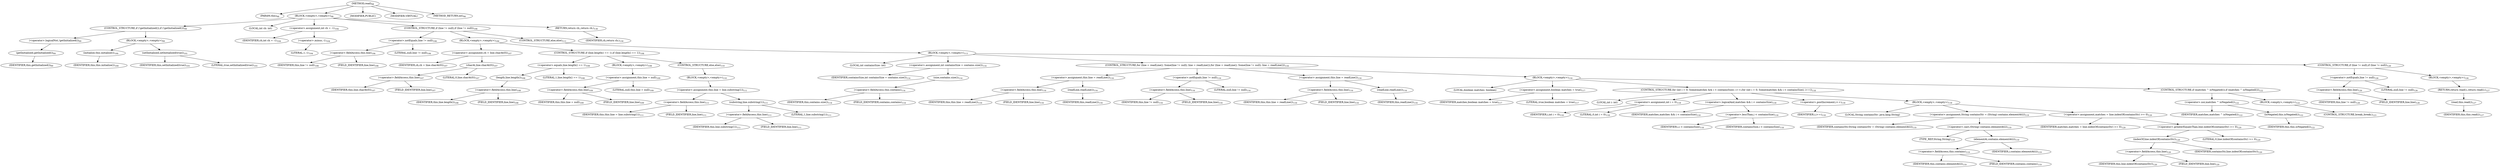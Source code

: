 digraph "read" {  
"117" [label = <(METHOD,read)<SUB>98</SUB>> ]
"8" [label = <(PARAM,this)<SUB>98</SUB>> ]
"118" [label = <(BLOCK,&lt;empty&gt;,&lt;empty&gt;)<SUB>98</SUB>> ]
"119" [label = <(CONTROL_STRUCTURE,if (!getInitialized()),if (!getInitialized()))<SUB>99</SUB>> ]
"120" [label = <(&lt;operator&gt;.logicalNot,!getInitialized())<SUB>99</SUB>> ]
"121" [label = <(getInitialized,getInitialized())<SUB>99</SUB>> ]
"7" [label = <(IDENTIFIER,this,getInitialized())<SUB>99</SUB>> ]
"122" [label = <(BLOCK,&lt;empty&gt;,&lt;empty&gt;)<SUB>99</SUB>> ]
"123" [label = <(initialize,this.initialize())<SUB>100</SUB>> ]
"9" [label = <(IDENTIFIER,this,this.initialize())<SUB>100</SUB>> ]
"124" [label = <(setInitialized,setInitialized(true))<SUB>101</SUB>> ]
"10" [label = <(IDENTIFIER,this,setInitialized(true))<SUB>101</SUB>> ]
"125" [label = <(LITERAL,true,setInitialized(true))<SUB>101</SUB>> ]
"126" [label = <(LOCAL,int ch: int)> ]
"127" [label = <(&lt;operator&gt;.assignment,int ch = -1)<SUB>104</SUB>> ]
"128" [label = <(IDENTIFIER,ch,int ch = -1)<SUB>104</SUB>> ]
"129" [label = <(&lt;operator&gt;.minus,-1)<SUB>104</SUB>> ]
"130" [label = <(LITERAL,1,-1)<SUB>104</SUB>> ]
"131" [label = <(CONTROL_STRUCTURE,if (line != null),if (line != null))<SUB>106</SUB>> ]
"132" [label = <(&lt;operator&gt;.notEquals,line != null)<SUB>106</SUB>> ]
"133" [label = <(&lt;operator&gt;.fieldAccess,this.line)<SUB>106</SUB>> ]
"134" [label = <(IDENTIFIER,this,line != null)<SUB>106</SUB>> ]
"135" [label = <(FIELD_IDENTIFIER,line,line)<SUB>106</SUB>> ]
"136" [label = <(LITERAL,null,line != null)<SUB>106</SUB>> ]
"137" [label = <(BLOCK,&lt;empty&gt;,&lt;empty&gt;)<SUB>106</SUB>> ]
"138" [label = <(&lt;operator&gt;.assignment,ch = line.charAt(0))<SUB>107</SUB>> ]
"139" [label = <(IDENTIFIER,ch,ch = line.charAt(0))<SUB>107</SUB>> ]
"140" [label = <(charAt,line.charAt(0))<SUB>107</SUB>> ]
"141" [label = <(&lt;operator&gt;.fieldAccess,this.line)<SUB>107</SUB>> ]
"142" [label = <(IDENTIFIER,this,line.charAt(0))<SUB>107</SUB>> ]
"143" [label = <(FIELD_IDENTIFIER,line,line)<SUB>107</SUB>> ]
"144" [label = <(LITERAL,0,line.charAt(0))<SUB>107</SUB>> ]
"145" [label = <(CONTROL_STRUCTURE,if (line.length() == 1),if (line.length() == 1))<SUB>108</SUB>> ]
"146" [label = <(&lt;operator&gt;.equals,line.length() == 1)<SUB>108</SUB>> ]
"147" [label = <(length,line.length())<SUB>108</SUB>> ]
"148" [label = <(&lt;operator&gt;.fieldAccess,this.line)<SUB>108</SUB>> ]
"149" [label = <(IDENTIFIER,this,line.length())<SUB>108</SUB>> ]
"150" [label = <(FIELD_IDENTIFIER,line,line)<SUB>108</SUB>> ]
"151" [label = <(LITERAL,1,line.length() == 1)<SUB>108</SUB>> ]
"152" [label = <(BLOCK,&lt;empty&gt;,&lt;empty&gt;)<SUB>108</SUB>> ]
"153" [label = <(&lt;operator&gt;.assignment,this.line = null)<SUB>109</SUB>> ]
"154" [label = <(&lt;operator&gt;.fieldAccess,this.line)<SUB>109</SUB>> ]
"155" [label = <(IDENTIFIER,this,this.line = null)<SUB>109</SUB>> ]
"156" [label = <(FIELD_IDENTIFIER,line,line)<SUB>109</SUB>> ]
"157" [label = <(LITERAL,null,this.line = null)<SUB>109</SUB>> ]
"158" [label = <(CONTROL_STRUCTURE,else,else)<SUB>110</SUB>> ]
"159" [label = <(BLOCK,&lt;empty&gt;,&lt;empty&gt;)<SUB>110</SUB>> ]
"160" [label = <(&lt;operator&gt;.assignment,this.line = line.substring(1))<SUB>111</SUB>> ]
"161" [label = <(&lt;operator&gt;.fieldAccess,this.line)<SUB>111</SUB>> ]
"162" [label = <(IDENTIFIER,this,this.line = line.substring(1))<SUB>111</SUB>> ]
"163" [label = <(FIELD_IDENTIFIER,line,line)<SUB>111</SUB>> ]
"164" [label = <(substring,line.substring(1))<SUB>111</SUB>> ]
"165" [label = <(&lt;operator&gt;.fieldAccess,this.line)<SUB>111</SUB>> ]
"166" [label = <(IDENTIFIER,this,line.substring(1))<SUB>111</SUB>> ]
"167" [label = <(FIELD_IDENTIFIER,line,line)<SUB>111</SUB>> ]
"168" [label = <(LITERAL,1,line.substring(1))<SUB>111</SUB>> ]
"169" [label = <(CONTROL_STRUCTURE,else,else)<SUB>113</SUB>> ]
"170" [label = <(BLOCK,&lt;empty&gt;,&lt;empty&gt;)<SUB>113</SUB>> ]
"171" [label = <(LOCAL,int containsSize: int)> ]
"172" [label = <(&lt;operator&gt;.assignment,int containsSize = contains.size())<SUB>114</SUB>> ]
"173" [label = <(IDENTIFIER,containsSize,int containsSize = contains.size())<SUB>114</SUB>> ]
"174" [label = <(size,contains.size())<SUB>114</SUB>> ]
"175" [label = <(&lt;operator&gt;.fieldAccess,this.contains)<SUB>114</SUB>> ]
"176" [label = <(IDENTIFIER,this,contains.size())<SUB>114</SUB>> ]
"177" [label = <(FIELD_IDENTIFIER,contains,contains)<SUB>114</SUB>> ]
"178" [label = <(CONTROL_STRUCTURE,for (line = readLine(); Some(line != null); line = readLine()),for (line = readLine(); Some(line != null); line = readLine()))<SUB>116</SUB>> ]
"179" [label = <(&lt;operator&gt;.assignment,this.line = readLine())<SUB>116</SUB>> ]
"180" [label = <(&lt;operator&gt;.fieldAccess,this.line)<SUB>116</SUB>> ]
"181" [label = <(IDENTIFIER,this,this.line = readLine())<SUB>116</SUB>> ]
"182" [label = <(FIELD_IDENTIFIER,line,line)<SUB>116</SUB>> ]
"183" [label = <(readLine,readLine())<SUB>116</SUB>> ]
"11" [label = <(IDENTIFIER,this,readLine())<SUB>116</SUB>> ]
"184" [label = <(&lt;operator&gt;.notEquals,line != null)<SUB>116</SUB>> ]
"185" [label = <(&lt;operator&gt;.fieldAccess,this.line)<SUB>116</SUB>> ]
"186" [label = <(IDENTIFIER,this,line != null)<SUB>116</SUB>> ]
"187" [label = <(FIELD_IDENTIFIER,line,line)<SUB>116</SUB>> ]
"188" [label = <(LITERAL,null,line != null)<SUB>116</SUB>> ]
"189" [label = <(&lt;operator&gt;.assignment,this.line = readLine())<SUB>116</SUB>> ]
"190" [label = <(&lt;operator&gt;.fieldAccess,this.line)<SUB>116</SUB>> ]
"191" [label = <(IDENTIFIER,this,this.line = readLine())<SUB>116</SUB>> ]
"192" [label = <(FIELD_IDENTIFIER,line,line)<SUB>116</SUB>> ]
"193" [label = <(readLine,readLine())<SUB>116</SUB>> ]
"12" [label = <(IDENTIFIER,this,readLine())<SUB>116</SUB>> ]
"194" [label = <(BLOCK,&lt;empty&gt;,&lt;empty&gt;)<SUB>116</SUB>> ]
"195" [label = <(LOCAL,boolean matches: boolean)> ]
"196" [label = <(&lt;operator&gt;.assignment,boolean matches = true)<SUB>117</SUB>> ]
"197" [label = <(IDENTIFIER,matches,boolean matches = true)<SUB>117</SUB>> ]
"198" [label = <(LITERAL,true,boolean matches = true)<SUB>117</SUB>> ]
"199" [label = <(CONTROL_STRUCTURE,for (int i = 0; Some(matches &amp;&amp; i &lt; containsSize); i++),for (int i = 0; Some(matches &amp;&amp; i &lt; containsSize); i++))<SUB>118</SUB>> ]
"200" [label = <(LOCAL,int i: int)> ]
"201" [label = <(&lt;operator&gt;.assignment,int i = 0)<SUB>118</SUB>> ]
"202" [label = <(IDENTIFIER,i,int i = 0)<SUB>118</SUB>> ]
"203" [label = <(LITERAL,0,int i = 0)<SUB>118</SUB>> ]
"204" [label = <(&lt;operator&gt;.logicalAnd,matches &amp;&amp; i &lt; containsSize)<SUB>118</SUB>> ]
"205" [label = <(IDENTIFIER,matches,matches &amp;&amp; i &lt; containsSize)<SUB>118</SUB>> ]
"206" [label = <(&lt;operator&gt;.lessThan,i &lt; containsSize)<SUB>118</SUB>> ]
"207" [label = <(IDENTIFIER,i,i &lt; containsSize)<SUB>118</SUB>> ]
"208" [label = <(IDENTIFIER,containsSize,i &lt; containsSize)<SUB>118</SUB>> ]
"209" [label = <(&lt;operator&gt;.postIncrement,i++)<SUB>118</SUB>> ]
"210" [label = <(IDENTIFIER,i,i++)<SUB>118</SUB>> ]
"211" [label = <(BLOCK,&lt;empty&gt;,&lt;empty&gt;)<SUB>118</SUB>> ]
"212" [label = <(LOCAL,String containsStr: java.lang.String)> ]
"213" [label = <(&lt;operator&gt;.assignment,String containsStr = (String) contains.elementAt(i))<SUB>119</SUB>> ]
"214" [label = <(IDENTIFIER,containsStr,String containsStr = (String) contains.elementAt(i))<SUB>119</SUB>> ]
"215" [label = <(&lt;operator&gt;.cast,(String) contains.elementAt(i))<SUB>119</SUB>> ]
"216" [label = <(TYPE_REF,String,String)<SUB>119</SUB>> ]
"217" [label = <(elementAt,contains.elementAt(i))<SUB>119</SUB>> ]
"218" [label = <(&lt;operator&gt;.fieldAccess,this.contains)<SUB>119</SUB>> ]
"219" [label = <(IDENTIFIER,this,contains.elementAt(i))<SUB>119</SUB>> ]
"220" [label = <(FIELD_IDENTIFIER,contains,contains)<SUB>119</SUB>> ]
"221" [label = <(IDENTIFIER,i,contains.elementAt(i))<SUB>119</SUB>> ]
"222" [label = <(&lt;operator&gt;.assignment,matches = line.indexOf(containsStr) &gt;= 0)<SUB>120</SUB>> ]
"223" [label = <(IDENTIFIER,matches,matches = line.indexOf(containsStr) &gt;= 0)<SUB>120</SUB>> ]
"224" [label = <(&lt;operator&gt;.greaterEqualsThan,line.indexOf(containsStr) &gt;= 0)<SUB>120</SUB>> ]
"225" [label = <(indexOf,line.indexOf(containsStr))<SUB>120</SUB>> ]
"226" [label = <(&lt;operator&gt;.fieldAccess,this.line)<SUB>120</SUB>> ]
"227" [label = <(IDENTIFIER,this,line.indexOf(containsStr))<SUB>120</SUB>> ]
"228" [label = <(FIELD_IDENTIFIER,line,line)<SUB>120</SUB>> ]
"229" [label = <(IDENTIFIER,containsStr,line.indexOf(containsStr))<SUB>120</SUB>> ]
"230" [label = <(LITERAL,0,line.indexOf(containsStr) &gt;= 0)<SUB>120</SUB>> ]
"231" [label = <(CONTROL_STRUCTURE,if (matches ^ isNegated()),if (matches ^ isNegated()))<SUB>122</SUB>> ]
"232" [label = <(&lt;operator&gt;.xor,matches ^ isNegated())<SUB>122</SUB>> ]
"233" [label = <(IDENTIFIER,matches,matches ^ isNegated())<SUB>122</SUB>> ]
"234" [label = <(isNegated,this.isNegated())<SUB>122</SUB>> ]
"13" [label = <(IDENTIFIER,this,this.isNegated())<SUB>122</SUB>> ]
"235" [label = <(BLOCK,&lt;empty&gt;,&lt;empty&gt;)<SUB>122</SUB>> ]
"236" [label = <(CONTROL_STRUCTURE,break;,break;)<SUB>123</SUB>> ]
"237" [label = <(CONTROL_STRUCTURE,if (line != null),if (line != null))<SUB>126</SUB>> ]
"238" [label = <(&lt;operator&gt;.notEquals,line != null)<SUB>126</SUB>> ]
"239" [label = <(&lt;operator&gt;.fieldAccess,this.line)<SUB>126</SUB>> ]
"240" [label = <(IDENTIFIER,this,line != null)<SUB>126</SUB>> ]
"241" [label = <(FIELD_IDENTIFIER,line,line)<SUB>126</SUB>> ]
"242" [label = <(LITERAL,null,line != null)<SUB>126</SUB>> ]
"243" [label = <(BLOCK,&lt;empty&gt;,&lt;empty&gt;)<SUB>126</SUB>> ]
"244" [label = <(RETURN,return read();,return read();)<SUB>127</SUB>> ]
"245" [label = <(read,this.read())<SUB>127</SUB>> ]
"14" [label = <(IDENTIFIER,this,this.read())<SUB>127</SUB>> ]
"246" [label = <(RETURN,return ch;,return ch;)<SUB>130</SUB>> ]
"247" [label = <(IDENTIFIER,ch,return ch;)<SUB>130</SUB>> ]
"248" [label = <(MODIFIER,PUBLIC)> ]
"249" [label = <(MODIFIER,VIRTUAL)> ]
"250" [label = <(METHOD_RETURN,int)<SUB>98</SUB>> ]
  "117" -> "8" 
  "117" -> "118" 
  "117" -> "248" 
  "117" -> "249" 
  "117" -> "250" 
  "118" -> "119" 
  "118" -> "126" 
  "118" -> "127" 
  "118" -> "131" 
  "118" -> "246" 
  "119" -> "120" 
  "119" -> "122" 
  "120" -> "121" 
  "121" -> "7" 
  "122" -> "123" 
  "122" -> "124" 
  "123" -> "9" 
  "124" -> "10" 
  "124" -> "125" 
  "127" -> "128" 
  "127" -> "129" 
  "129" -> "130" 
  "131" -> "132" 
  "131" -> "137" 
  "131" -> "169" 
  "132" -> "133" 
  "132" -> "136" 
  "133" -> "134" 
  "133" -> "135" 
  "137" -> "138" 
  "137" -> "145" 
  "138" -> "139" 
  "138" -> "140" 
  "140" -> "141" 
  "140" -> "144" 
  "141" -> "142" 
  "141" -> "143" 
  "145" -> "146" 
  "145" -> "152" 
  "145" -> "158" 
  "146" -> "147" 
  "146" -> "151" 
  "147" -> "148" 
  "148" -> "149" 
  "148" -> "150" 
  "152" -> "153" 
  "153" -> "154" 
  "153" -> "157" 
  "154" -> "155" 
  "154" -> "156" 
  "158" -> "159" 
  "159" -> "160" 
  "160" -> "161" 
  "160" -> "164" 
  "161" -> "162" 
  "161" -> "163" 
  "164" -> "165" 
  "164" -> "168" 
  "165" -> "166" 
  "165" -> "167" 
  "169" -> "170" 
  "170" -> "171" 
  "170" -> "172" 
  "170" -> "178" 
  "170" -> "237" 
  "172" -> "173" 
  "172" -> "174" 
  "174" -> "175" 
  "175" -> "176" 
  "175" -> "177" 
  "178" -> "179" 
  "178" -> "184" 
  "178" -> "189" 
  "178" -> "194" 
  "179" -> "180" 
  "179" -> "183" 
  "180" -> "181" 
  "180" -> "182" 
  "183" -> "11" 
  "184" -> "185" 
  "184" -> "188" 
  "185" -> "186" 
  "185" -> "187" 
  "189" -> "190" 
  "189" -> "193" 
  "190" -> "191" 
  "190" -> "192" 
  "193" -> "12" 
  "194" -> "195" 
  "194" -> "196" 
  "194" -> "199" 
  "194" -> "231" 
  "196" -> "197" 
  "196" -> "198" 
  "199" -> "200" 
  "199" -> "201" 
  "199" -> "204" 
  "199" -> "209" 
  "199" -> "211" 
  "201" -> "202" 
  "201" -> "203" 
  "204" -> "205" 
  "204" -> "206" 
  "206" -> "207" 
  "206" -> "208" 
  "209" -> "210" 
  "211" -> "212" 
  "211" -> "213" 
  "211" -> "222" 
  "213" -> "214" 
  "213" -> "215" 
  "215" -> "216" 
  "215" -> "217" 
  "217" -> "218" 
  "217" -> "221" 
  "218" -> "219" 
  "218" -> "220" 
  "222" -> "223" 
  "222" -> "224" 
  "224" -> "225" 
  "224" -> "230" 
  "225" -> "226" 
  "225" -> "229" 
  "226" -> "227" 
  "226" -> "228" 
  "231" -> "232" 
  "231" -> "235" 
  "232" -> "233" 
  "232" -> "234" 
  "234" -> "13" 
  "235" -> "236" 
  "237" -> "238" 
  "237" -> "243" 
  "238" -> "239" 
  "238" -> "242" 
  "239" -> "240" 
  "239" -> "241" 
  "243" -> "244" 
  "244" -> "245" 
  "245" -> "14" 
  "246" -> "247" 
}
